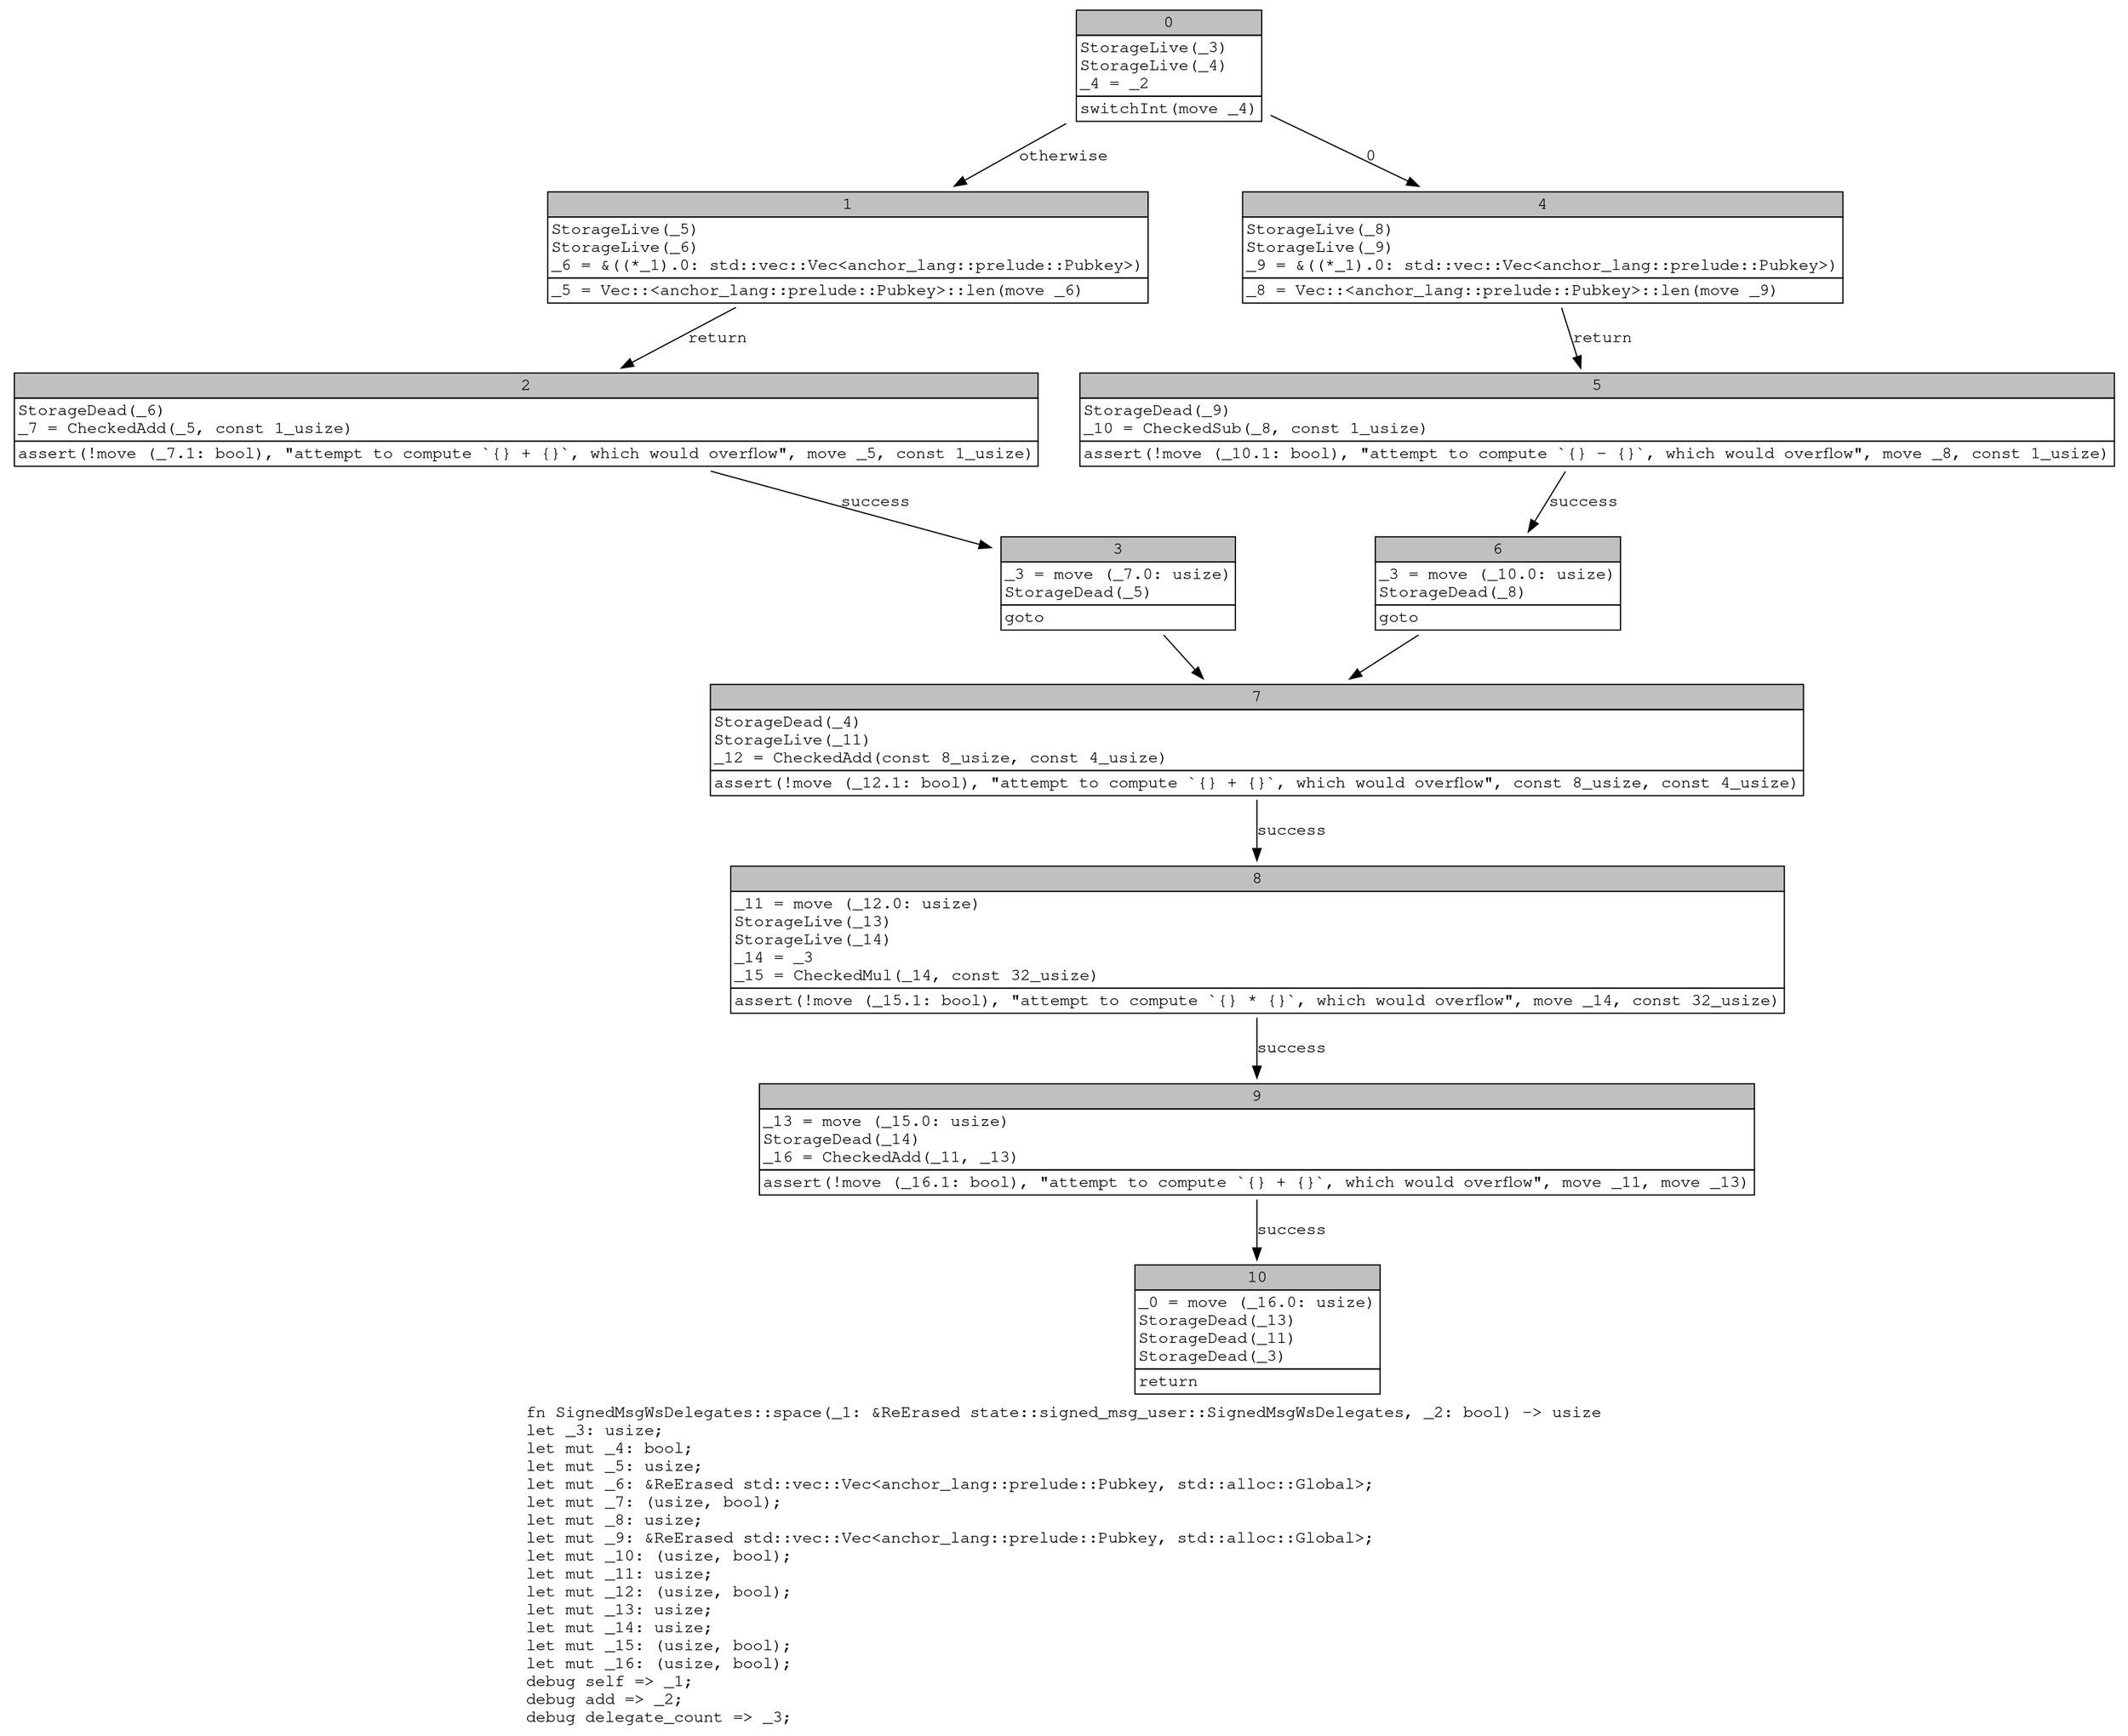 digraph Mir_0_3989 {
    graph [fontname="Courier, monospace"];
    node [fontname="Courier, monospace"];
    edge [fontname="Courier, monospace"];
    label=<fn SignedMsgWsDelegates::space(_1: &amp;ReErased state::signed_msg_user::SignedMsgWsDelegates, _2: bool) -&gt; usize<br align="left"/>let _3: usize;<br align="left"/>let mut _4: bool;<br align="left"/>let mut _5: usize;<br align="left"/>let mut _6: &amp;ReErased std::vec::Vec&lt;anchor_lang::prelude::Pubkey, std::alloc::Global&gt;;<br align="left"/>let mut _7: (usize, bool);<br align="left"/>let mut _8: usize;<br align="left"/>let mut _9: &amp;ReErased std::vec::Vec&lt;anchor_lang::prelude::Pubkey, std::alloc::Global&gt;;<br align="left"/>let mut _10: (usize, bool);<br align="left"/>let mut _11: usize;<br align="left"/>let mut _12: (usize, bool);<br align="left"/>let mut _13: usize;<br align="left"/>let mut _14: usize;<br align="left"/>let mut _15: (usize, bool);<br align="left"/>let mut _16: (usize, bool);<br align="left"/>debug self =&gt; _1;<br align="left"/>debug add =&gt; _2;<br align="left"/>debug delegate_count =&gt; _3;<br align="left"/>>;
    bb0__0_3989 [shape="none", label=<<table border="0" cellborder="1" cellspacing="0"><tr><td bgcolor="gray" align="center" colspan="1">0</td></tr><tr><td align="left" balign="left">StorageLive(_3)<br/>StorageLive(_4)<br/>_4 = _2<br/></td></tr><tr><td align="left">switchInt(move _4)</td></tr></table>>];
    bb1__0_3989 [shape="none", label=<<table border="0" cellborder="1" cellspacing="0"><tr><td bgcolor="gray" align="center" colspan="1">1</td></tr><tr><td align="left" balign="left">StorageLive(_5)<br/>StorageLive(_6)<br/>_6 = &amp;((*_1).0: std::vec::Vec&lt;anchor_lang::prelude::Pubkey&gt;)<br/></td></tr><tr><td align="left">_5 = Vec::&lt;anchor_lang::prelude::Pubkey&gt;::len(move _6)</td></tr></table>>];
    bb2__0_3989 [shape="none", label=<<table border="0" cellborder="1" cellspacing="0"><tr><td bgcolor="gray" align="center" colspan="1">2</td></tr><tr><td align="left" balign="left">StorageDead(_6)<br/>_7 = CheckedAdd(_5, const 1_usize)<br/></td></tr><tr><td align="left">assert(!move (_7.1: bool), &quot;attempt to compute `{} + {}`, which would overflow&quot;, move _5, const 1_usize)</td></tr></table>>];
    bb3__0_3989 [shape="none", label=<<table border="0" cellborder="1" cellspacing="0"><tr><td bgcolor="gray" align="center" colspan="1">3</td></tr><tr><td align="left" balign="left">_3 = move (_7.0: usize)<br/>StorageDead(_5)<br/></td></tr><tr><td align="left">goto</td></tr></table>>];
    bb4__0_3989 [shape="none", label=<<table border="0" cellborder="1" cellspacing="0"><tr><td bgcolor="gray" align="center" colspan="1">4</td></tr><tr><td align="left" balign="left">StorageLive(_8)<br/>StorageLive(_9)<br/>_9 = &amp;((*_1).0: std::vec::Vec&lt;anchor_lang::prelude::Pubkey&gt;)<br/></td></tr><tr><td align="left">_8 = Vec::&lt;anchor_lang::prelude::Pubkey&gt;::len(move _9)</td></tr></table>>];
    bb5__0_3989 [shape="none", label=<<table border="0" cellborder="1" cellspacing="0"><tr><td bgcolor="gray" align="center" colspan="1">5</td></tr><tr><td align="left" balign="left">StorageDead(_9)<br/>_10 = CheckedSub(_8, const 1_usize)<br/></td></tr><tr><td align="left">assert(!move (_10.1: bool), &quot;attempt to compute `{} - {}`, which would overflow&quot;, move _8, const 1_usize)</td></tr></table>>];
    bb6__0_3989 [shape="none", label=<<table border="0" cellborder="1" cellspacing="0"><tr><td bgcolor="gray" align="center" colspan="1">6</td></tr><tr><td align="left" balign="left">_3 = move (_10.0: usize)<br/>StorageDead(_8)<br/></td></tr><tr><td align="left">goto</td></tr></table>>];
    bb7__0_3989 [shape="none", label=<<table border="0" cellborder="1" cellspacing="0"><tr><td bgcolor="gray" align="center" colspan="1">7</td></tr><tr><td align="left" balign="left">StorageDead(_4)<br/>StorageLive(_11)<br/>_12 = CheckedAdd(const 8_usize, const 4_usize)<br/></td></tr><tr><td align="left">assert(!move (_12.1: bool), &quot;attempt to compute `{} + {}`, which would overflow&quot;, const 8_usize, const 4_usize)</td></tr></table>>];
    bb8__0_3989 [shape="none", label=<<table border="0" cellborder="1" cellspacing="0"><tr><td bgcolor="gray" align="center" colspan="1">8</td></tr><tr><td align="left" balign="left">_11 = move (_12.0: usize)<br/>StorageLive(_13)<br/>StorageLive(_14)<br/>_14 = _3<br/>_15 = CheckedMul(_14, const 32_usize)<br/></td></tr><tr><td align="left">assert(!move (_15.1: bool), &quot;attempt to compute `{} * {}`, which would overflow&quot;, move _14, const 32_usize)</td></tr></table>>];
    bb9__0_3989 [shape="none", label=<<table border="0" cellborder="1" cellspacing="0"><tr><td bgcolor="gray" align="center" colspan="1">9</td></tr><tr><td align="left" balign="left">_13 = move (_15.0: usize)<br/>StorageDead(_14)<br/>_16 = CheckedAdd(_11, _13)<br/></td></tr><tr><td align="left">assert(!move (_16.1: bool), &quot;attempt to compute `{} + {}`, which would overflow&quot;, move _11, move _13)</td></tr></table>>];
    bb10__0_3989 [shape="none", label=<<table border="0" cellborder="1" cellspacing="0"><tr><td bgcolor="gray" align="center" colspan="1">10</td></tr><tr><td align="left" balign="left">_0 = move (_16.0: usize)<br/>StorageDead(_13)<br/>StorageDead(_11)<br/>StorageDead(_3)<br/></td></tr><tr><td align="left">return</td></tr></table>>];
    bb0__0_3989 -> bb4__0_3989 [label="0"];
    bb0__0_3989 -> bb1__0_3989 [label="otherwise"];
    bb1__0_3989 -> bb2__0_3989 [label="return"];
    bb2__0_3989 -> bb3__0_3989 [label="success"];
    bb3__0_3989 -> bb7__0_3989 [label=""];
    bb4__0_3989 -> bb5__0_3989 [label="return"];
    bb5__0_3989 -> bb6__0_3989 [label="success"];
    bb6__0_3989 -> bb7__0_3989 [label=""];
    bb7__0_3989 -> bb8__0_3989 [label="success"];
    bb8__0_3989 -> bb9__0_3989 [label="success"];
    bb9__0_3989 -> bb10__0_3989 [label="success"];
}
